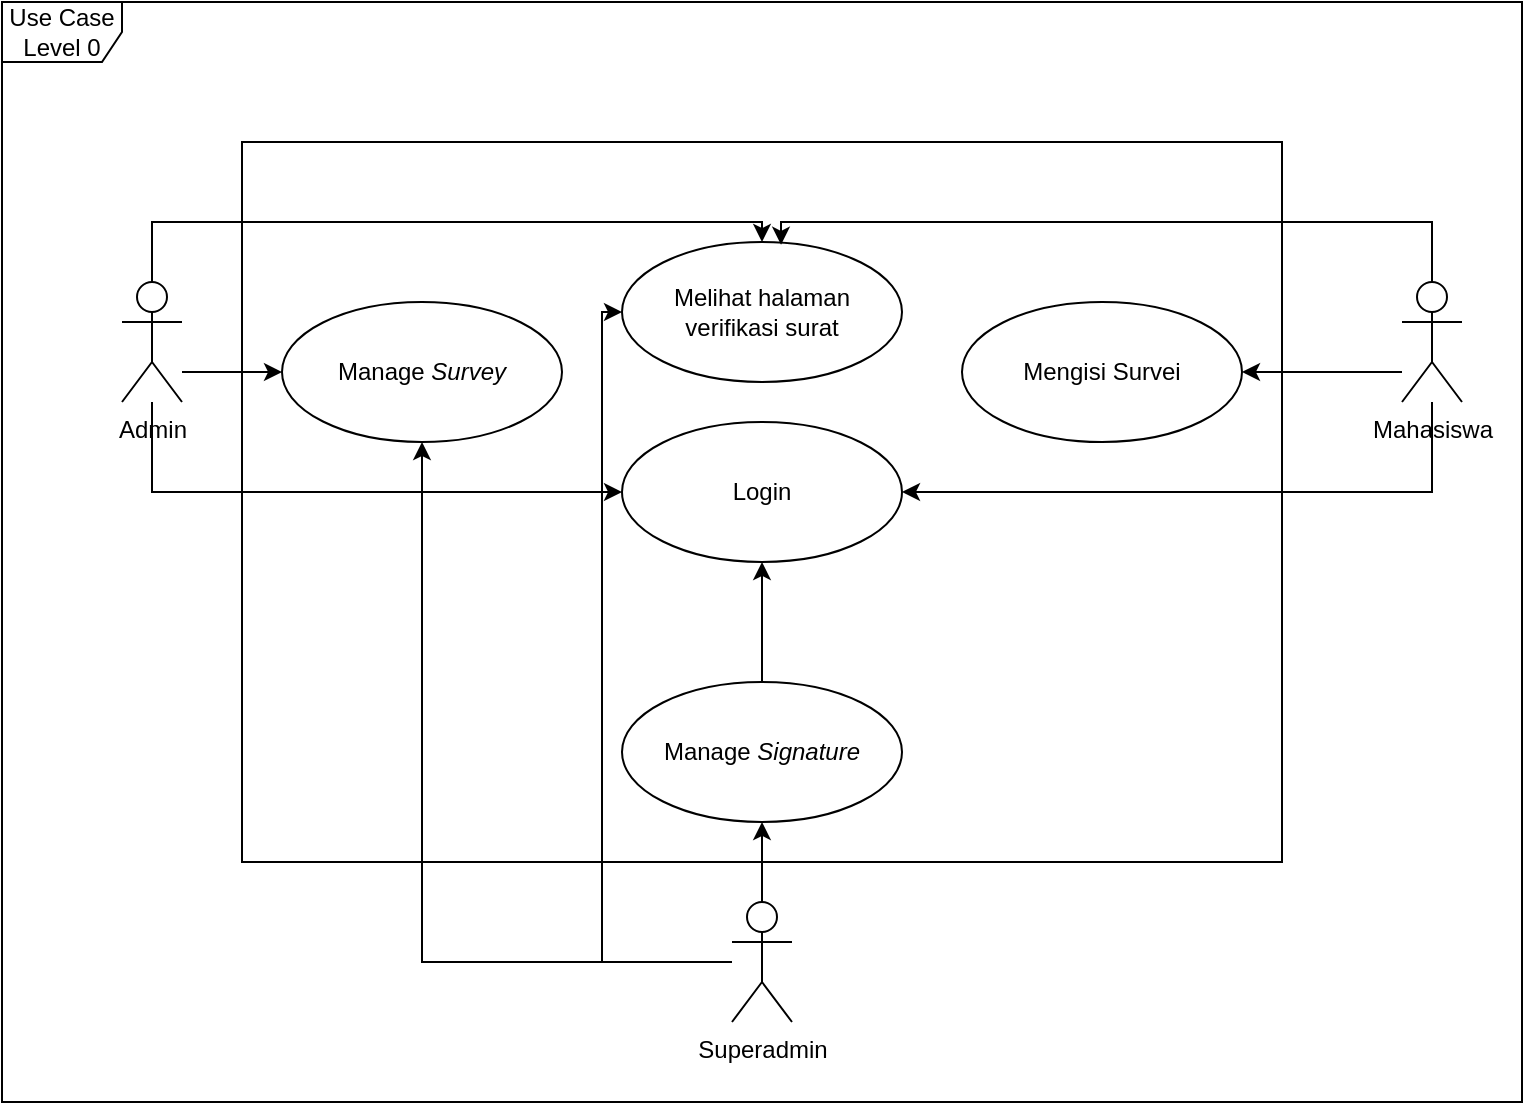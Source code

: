 <mxfile version="27.0.3">
  <diagram name="Page-1" id="MK6d8y-G4h0hkD9kcIO6">
    <mxGraphModel dx="1163" dy="575" grid="1" gridSize="10" guides="1" tooltips="1" connect="1" arrows="1" fold="1" page="1" pageScale="1" pageWidth="827" pageHeight="1169" math="0" shadow="0">
      <root>
        <mxCell id="0" />
        <mxCell id="1" parent="0" />
        <mxCell id="yu3238OFJM-tGYZaCiX_-7" value="" style="html=1;whiteSpace=wrap;" vertex="1" parent="1">
          <mxGeometry x="160" y="120" width="520" height="360" as="geometry" />
        </mxCell>
        <mxCell id="yu3238OFJM-tGYZaCiX_-1" value="Admin" style="shape=umlActor;verticalLabelPosition=bottom;verticalAlign=top;html=1;" vertex="1" parent="1">
          <mxGeometry x="100" y="190" width="30" height="60" as="geometry" />
        </mxCell>
        <mxCell id="yu3238OFJM-tGYZaCiX_-2" value="Use Case Level 0" style="shape=umlFrame;whiteSpace=wrap;html=1;pointerEvents=0;" vertex="1" parent="1">
          <mxGeometry x="40" y="50" width="760" height="550" as="geometry" />
        </mxCell>
        <mxCell id="yu3238OFJM-tGYZaCiX_-5" value="Mahasiswa" style="shape=umlActor;verticalLabelPosition=bottom;verticalAlign=top;html=1;" vertex="1" parent="1">
          <mxGeometry x="740" y="190" width="30" height="60" as="geometry" />
        </mxCell>
        <mxCell id="yu3238OFJM-tGYZaCiX_-22" value="" style="edgeStyle=orthogonalEdgeStyle;rounded=0;orthogonalLoop=1;jettySize=auto;html=1;" edge="1" parent="1" source="yu3238OFJM-tGYZaCiX_-6" target="yu3238OFJM-tGYZaCiX_-8">
          <mxGeometry relative="1" as="geometry" />
        </mxCell>
        <mxCell id="yu3238OFJM-tGYZaCiX_-23" style="edgeStyle=orthogonalEdgeStyle;rounded=0;orthogonalLoop=1;jettySize=auto;html=1;" edge="1" parent="1" source="yu3238OFJM-tGYZaCiX_-6" target="yu3238OFJM-tGYZaCiX_-12">
          <mxGeometry relative="1" as="geometry">
            <Array as="points">
              <mxPoint x="340" y="530" />
              <mxPoint x="340" y="205" />
            </Array>
          </mxGeometry>
        </mxCell>
        <mxCell id="yu3238OFJM-tGYZaCiX_-24" style="edgeStyle=orthogonalEdgeStyle;rounded=0;orthogonalLoop=1;jettySize=auto;html=1;" edge="1" parent="1" source="yu3238OFJM-tGYZaCiX_-6" target="yu3238OFJM-tGYZaCiX_-9">
          <mxGeometry relative="1" as="geometry" />
        </mxCell>
        <mxCell id="yu3238OFJM-tGYZaCiX_-6" value="Superadmin" style="shape=umlActor;verticalLabelPosition=bottom;verticalAlign=top;html=1;" vertex="1" parent="1">
          <mxGeometry x="405" y="500" width="30" height="60" as="geometry" />
        </mxCell>
        <mxCell id="yu3238OFJM-tGYZaCiX_-14" value="" style="edgeStyle=orthogonalEdgeStyle;rounded=0;orthogonalLoop=1;jettySize=auto;html=1;" edge="1" parent="1" source="yu3238OFJM-tGYZaCiX_-8" target="yu3238OFJM-tGYZaCiX_-10">
          <mxGeometry relative="1" as="geometry" />
        </mxCell>
        <mxCell id="yu3238OFJM-tGYZaCiX_-8" value="Manage &lt;i&gt;Signature&lt;/i&gt;" style="ellipse;whiteSpace=wrap;html=1;" vertex="1" parent="1">
          <mxGeometry x="350" y="390" width="140" height="70" as="geometry" />
        </mxCell>
        <mxCell id="yu3238OFJM-tGYZaCiX_-9" value="Manage &lt;i&gt;Survey&lt;/i&gt;" style="ellipse;whiteSpace=wrap;html=1;" vertex="1" parent="1">
          <mxGeometry x="180" y="200" width="140" height="70" as="geometry" />
        </mxCell>
        <mxCell id="yu3238OFJM-tGYZaCiX_-10" value="Login" style="ellipse;whiteSpace=wrap;html=1;" vertex="1" parent="1">
          <mxGeometry x="350" y="260" width="140" height="70" as="geometry" />
        </mxCell>
        <mxCell id="yu3238OFJM-tGYZaCiX_-11" value="Mengisi Survei" style="ellipse;whiteSpace=wrap;html=1;" vertex="1" parent="1">
          <mxGeometry x="520" y="200" width="140" height="70" as="geometry" />
        </mxCell>
        <mxCell id="yu3238OFJM-tGYZaCiX_-12" value="Melihat halaman verifikasi surat" style="ellipse;whiteSpace=wrap;html=1;" vertex="1" parent="1">
          <mxGeometry x="350" y="170" width="140" height="70" as="geometry" />
        </mxCell>
        <mxCell id="yu3238OFJM-tGYZaCiX_-16" value="" style="edgeStyle=orthogonalEdgeStyle;rounded=0;orthogonalLoop=1;jettySize=auto;html=1;" edge="1" parent="1" source="yu3238OFJM-tGYZaCiX_-5" target="yu3238OFJM-tGYZaCiX_-11">
          <mxGeometry relative="1" as="geometry">
            <Array as="points">
              <mxPoint x="720" y="235" />
              <mxPoint x="720" y="235" />
            </Array>
          </mxGeometry>
        </mxCell>
        <mxCell id="yu3238OFJM-tGYZaCiX_-15" style="edgeStyle=orthogonalEdgeStyle;rounded=0;orthogonalLoop=1;jettySize=auto;html=1;entryX=1;entryY=0.5;entryDx=0;entryDy=0;" edge="1" parent="1" source="yu3238OFJM-tGYZaCiX_-5" target="yu3238OFJM-tGYZaCiX_-10">
          <mxGeometry relative="1" as="geometry">
            <Array as="points">
              <mxPoint x="755" y="295" />
            </Array>
          </mxGeometry>
        </mxCell>
        <mxCell id="yu3238OFJM-tGYZaCiX_-17" style="edgeStyle=orthogonalEdgeStyle;rounded=0;orthogonalLoop=1;jettySize=auto;html=1;entryX=0;entryY=0.5;entryDx=0;entryDy=0;" edge="1" parent="1" source="yu3238OFJM-tGYZaCiX_-1" target="yu3238OFJM-tGYZaCiX_-10">
          <mxGeometry relative="1" as="geometry">
            <Array as="points">
              <mxPoint x="115" y="295" />
            </Array>
          </mxGeometry>
        </mxCell>
        <mxCell id="yu3238OFJM-tGYZaCiX_-18" style="edgeStyle=orthogonalEdgeStyle;rounded=0;orthogonalLoop=1;jettySize=auto;html=1;entryX=0;entryY=0.5;entryDx=0;entryDy=0;" edge="1" parent="1" source="yu3238OFJM-tGYZaCiX_-1" target="yu3238OFJM-tGYZaCiX_-9">
          <mxGeometry relative="1" as="geometry">
            <Array as="points">
              <mxPoint x="140" y="235" />
              <mxPoint x="140" y="235" />
            </Array>
          </mxGeometry>
        </mxCell>
        <mxCell id="yu3238OFJM-tGYZaCiX_-19" style="edgeStyle=orthogonalEdgeStyle;rounded=0;orthogonalLoop=1;jettySize=auto;html=1;" edge="1" parent="1" source="yu3238OFJM-tGYZaCiX_-1" target="yu3238OFJM-tGYZaCiX_-12">
          <mxGeometry relative="1" as="geometry">
            <Array as="points">
              <mxPoint x="115" y="160" />
              <mxPoint x="420" y="160" />
            </Array>
          </mxGeometry>
        </mxCell>
        <mxCell id="yu3238OFJM-tGYZaCiX_-21" style="edgeStyle=orthogonalEdgeStyle;rounded=0;orthogonalLoop=1;jettySize=auto;html=1;entryX=0.568;entryY=0.02;entryDx=0;entryDy=0;entryPerimeter=0;" edge="1" parent="1" source="yu3238OFJM-tGYZaCiX_-5" target="yu3238OFJM-tGYZaCiX_-12">
          <mxGeometry relative="1" as="geometry">
            <Array as="points">
              <mxPoint x="755" y="160" />
              <mxPoint x="429" y="160" />
            </Array>
          </mxGeometry>
        </mxCell>
      </root>
    </mxGraphModel>
  </diagram>
</mxfile>
